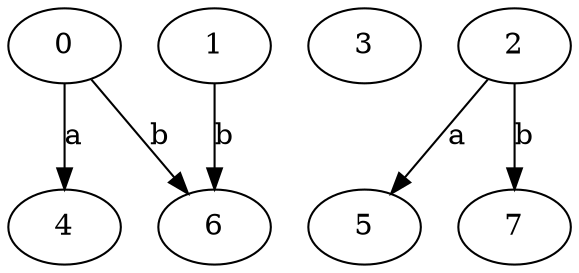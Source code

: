 strict digraph  {
0;
3;
4;
5;
6;
1;
7;
2;
0 -> 4  [label=a];
0 -> 6  [label=b];
1 -> 6  [label=b];
2 -> 5  [label=a];
2 -> 7  [label=b];
}
